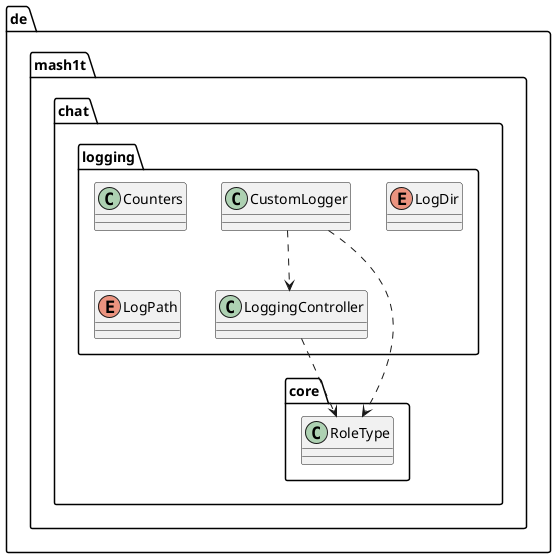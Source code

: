@startuml
class de.mash1t.chat.core.RoleType
class de.mash1t.chat.logging.Counters
class de.mash1t.chat.logging.CustomLogger
class de.mash1t.chat.logging.LoggingController
enum de.mash1t.chat.logging.LogDir
enum de.mash1t.chat.logging.LogPath
de.mash1t.chat.logging.CustomLogger ..> de.mash1t.chat.core.RoleType
de.mash1t.chat.logging.CustomLogger ..> de.mash1t.chat.logging.LoggingController
de.mash1t.chat.logging.LoggingController ..> de.mash1t.chat.core.RoleType
@enduml